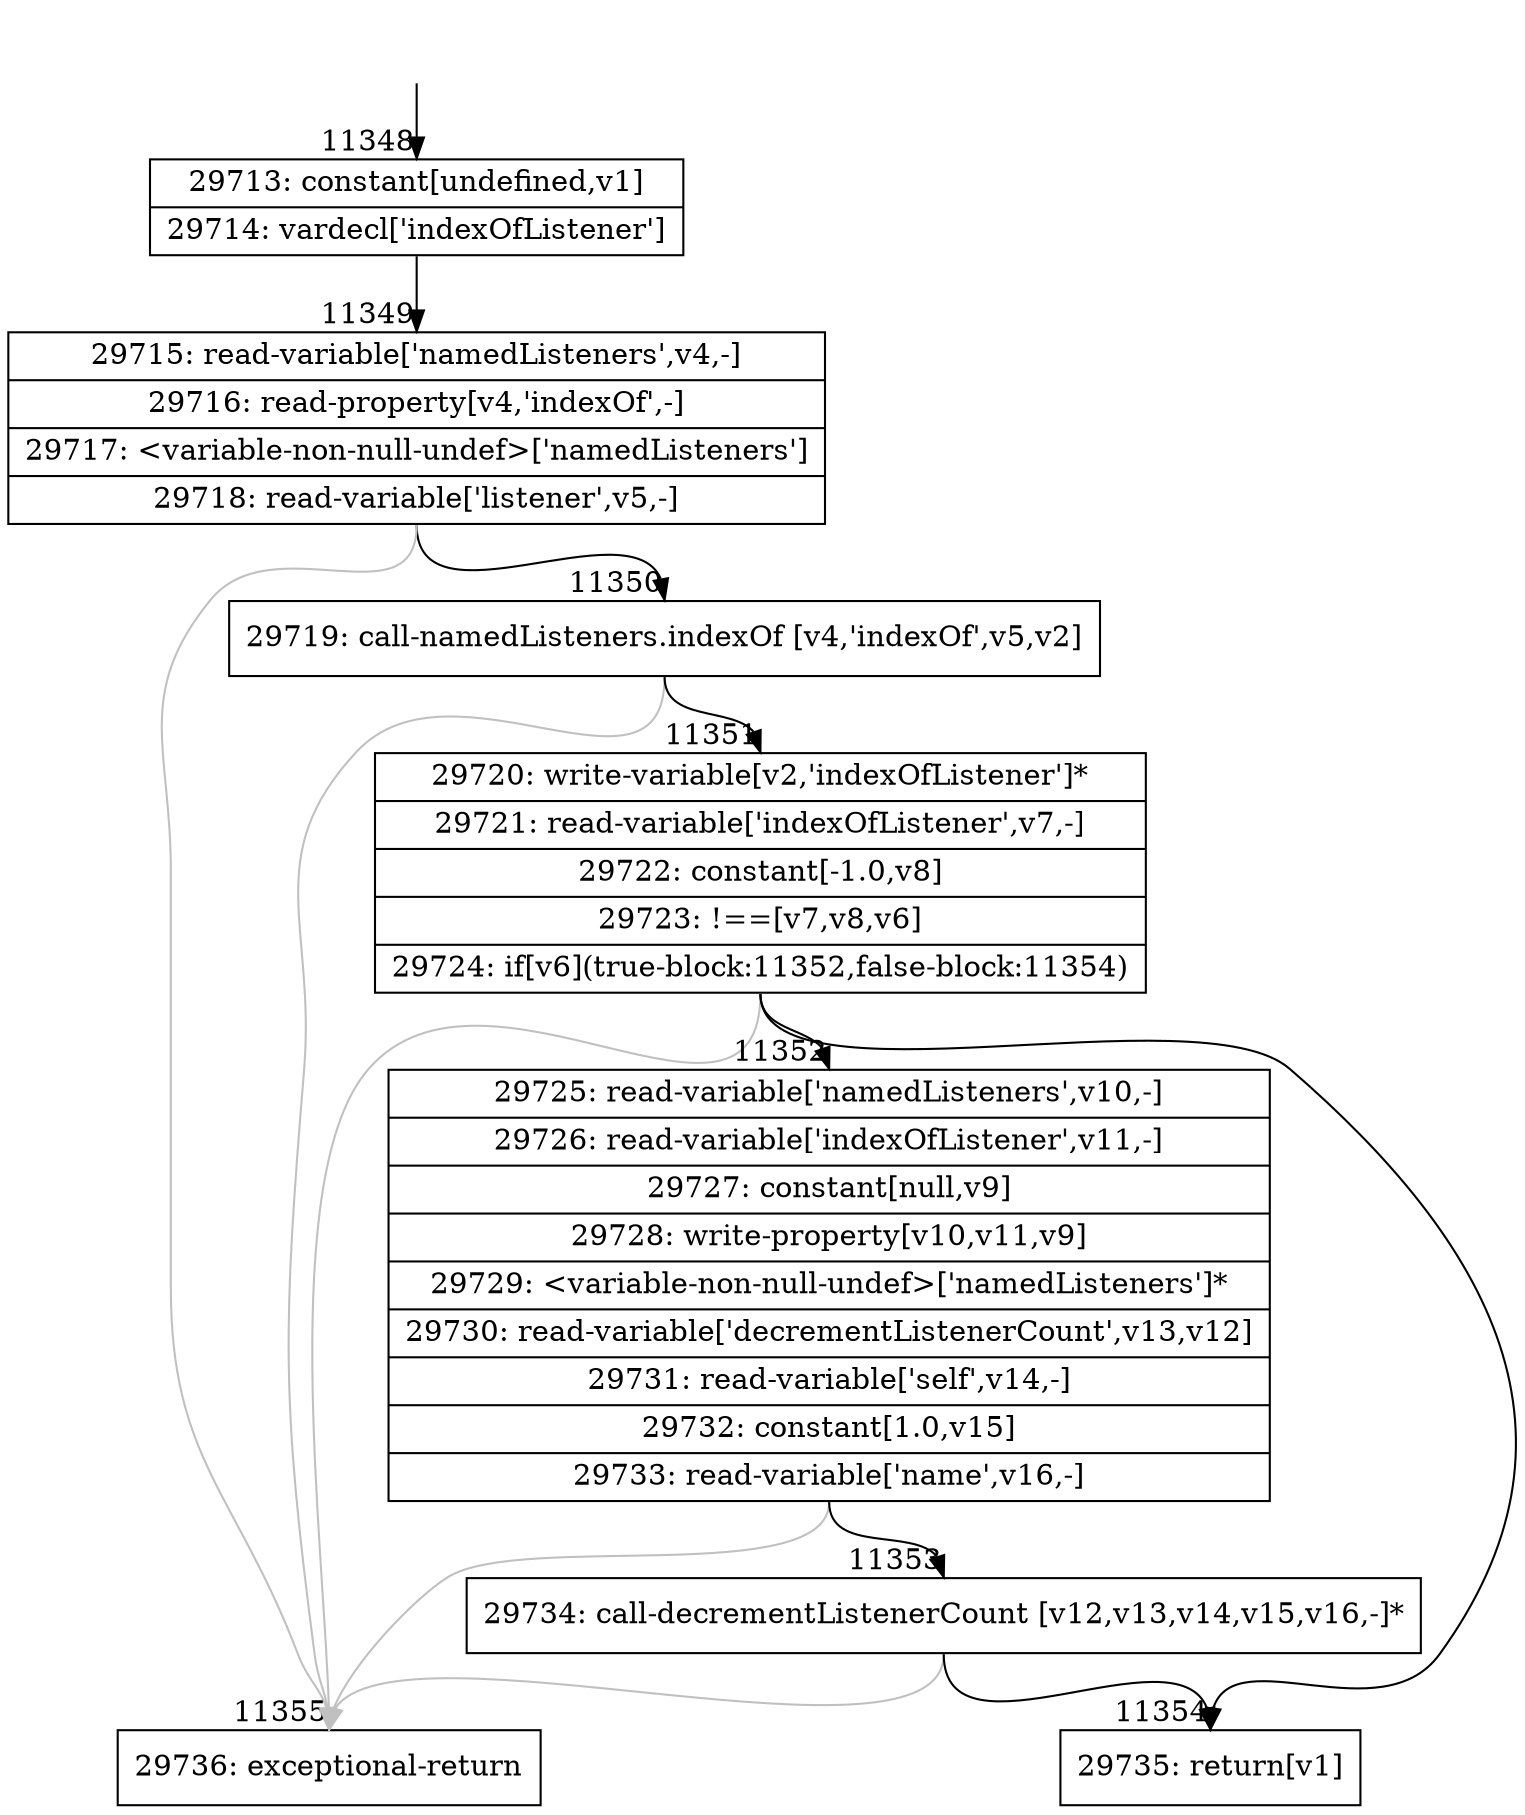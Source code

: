 digraph {
rankdir="TD"
BB_entry874[shape=none,label=""];
BB_entry874 -> BB11348 [tailport=s, headport=n, headlabel="    11348"]
BB11348 [shape=record label="{29713: constant[undefined,v1]|29714: vardecl['indexOfListener']}" ] 
BB11348 -> BB11349 [tailport=s, headport=n, headlabel="      11349"]
BB11349 [shape=record label="{29715: read-variable['namedListeners',v4,-]|29716: read-property[v4,'indexOf',-]|29717: \<variable-non-null-undef\>['namedListeners']|29718: read-variable['listener',v5,-]}" ] 
BB11349 -> BB11350 [tailport=s, headport=n, headlabel="      11350"]
BB11349 -> BB11355 [tailport=s, headport=n, color=gray, headlabel="      11355"]
BB11350 [shape=record label="{29719: call-namedListeners.indexOf [v4,'indexOf',v5,v2]}" ] 
BB11350 -> BB11351 [tailport=s, headport=n, headlabel="      11351"]
BB11350 -> BB11355 [tailport=s, headport=n, color=gray]
BB11351 [shape=record label="{29720: write-variable[v2,'indexOfListener']*|29721: read-variable['indexOfListener',v7,-]|29722: constant[-1.0,v8]|29723: !==[v7,v8,v6]|29724: if[v6](true-block:11352,false-block:11354)}" ] 
BB11351 -> BB11352 [tailport=s, headport=n, headlabel="      11352"]
BB11351 -> BB11354 [tailport=s, headport=n, headlabel="      11354"]
BB11351 -> BB11355 [tailport=s, headport=n, color=gray]
BB11352 [shape=record label="{29725: read-variable['namedListeners',v10,-]|29726: read-variable['indexOfListener',v11,-]|29727: constant[null,v9]|29728: write-property[v10,v11,v9]|29729: \<variable-non-null-undef\>['namedListeners']*|29730: read-variable['decrementListenerCount',v13,v12]|29731: read-variable['self',v14,-]|29732: constant[1.0,v15]|29733: read-variable['name',v16,-]}" ] 
BB11352 -> BB11353 [tailport=s, headport=n, headlabel="      11353"]
BB11352 -> BB11355 [tailport=s, headport=n, color=gray]
BB11353 [shape=record label="{29734: call-decrementListenerCount [v12,v13,v14,v15,v16,-]*}" ] 
BB11353 -> BB11354 [tailport=s, headport=n]
BB11353 -> BB11355 [tailport=s, headport=n, color=gray]
BB11354 [shape=record label="{29735: return[v1]}" ] 
BB11355 [shape=record label="{29736: exceptional-return}" ] 
//#$~ 16035
}

